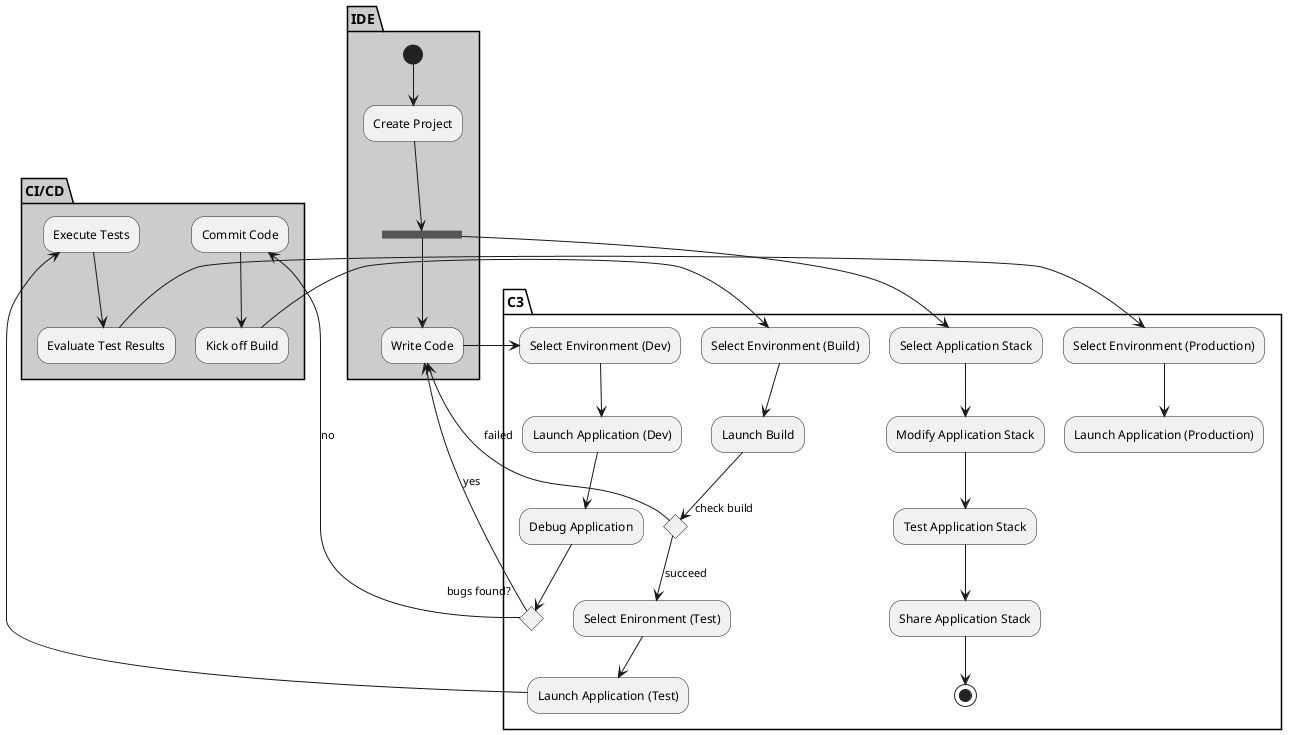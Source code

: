 @startuml

partition IDE  #cccccc {
  (*) --> "Create Project"
  --> ===S1===
  --> "Write Code"
}

partition CI/CD #cccccc {
  "Commit Code" --> "Kick off Build"
  "Execute Tests" --> "Evaluate Test Results"
}

partition C3 {
    ===S1=== --> "Select Application Stack"
    --> "Modify Application Stack"
    --> "Test Application Stack"
    --> "Share Application Stack"
    --> (*)
     "Write Code" --> "Select Environment (Dev)"
     "Select Environment (Dev)" --> "Launch Application (Dev)"
     "Launch Application (Dev)" --> "Debug Application"
     If "bugs found?" Then
      -->[yes] "Write Code"
      else
      -->[no] "Commit Code"
      endif
  "Kick off Build"  --> "Select Environment (Build)"
  "Select Environment (Build)" --> "Launch Build"
  If "check build" Then
      -->[succeed] "Select Enironment (Test)"
      --> "Launch Application (Test)"
  Else
  -->[failed] "Write Code"

  "Evaluate Test Results" -> "Select Environment (Production)"
   --> "Launch Application (Production)"
}

partition CI/CD #cccccc {
  "Launch Application (Test)" -> "Execute Tests"
}

@enduml

